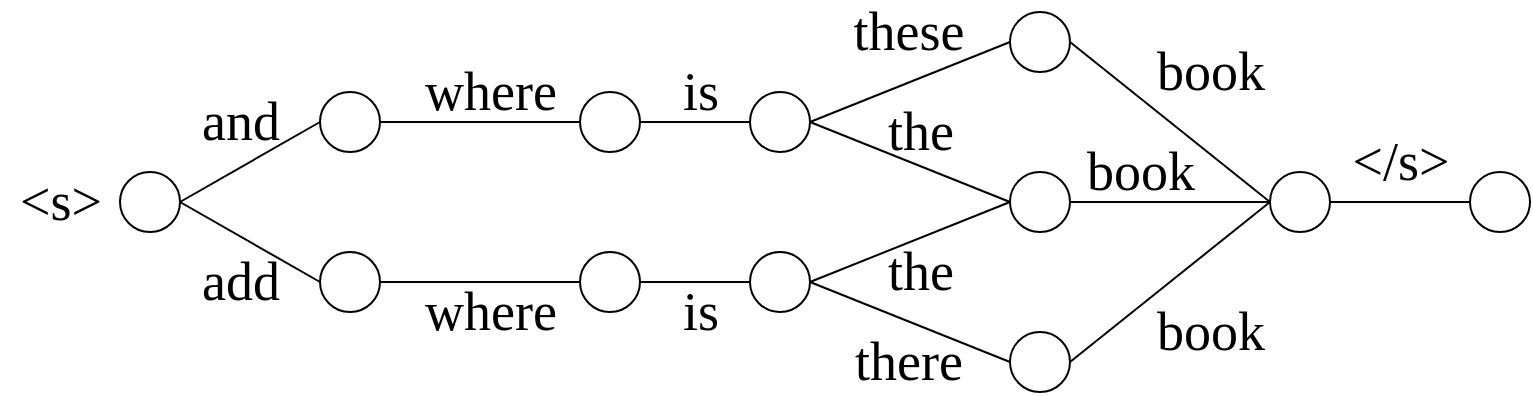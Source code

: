 <mxfile version="17.1.3" type="github">
  <diagram id="GkwxvoKI0v0egCr2lqlU" name="Page-1">
    <mxGraphModel dx="946" dy="645" grid="1" gridSize="10" guides="1" tooltips="1" connect="1" arrows="1" fold="1" page="1" pageScale="1" pageWidth="850" pageHeight="1100" math="0" shadow="0">
      <root>
        <mxCell id="0" />
        <mxCell id="1" parent="0" />
        <mxCell id="Pq7oBgW0rJb-S-d0AddA-2" style="rounded=0;orthogonalLoop=1;jettySize=auto;html=1;exitX=1;exitY=0.5;exitDx=0;exitDy=0;entryX=0;entryY=0.5;entryDx=0;entryDy=0;endArrow=none;endFill=0;fontColor=#000000;strokeColor=#000000;fillColor=#e51400;" parent="1" source="Pq7oBgW0rJb-S-d0AddA-4" target="Pq7oBgW0rJb-S-d0AddA-7" edge="1">
          <mxGeometry relative="1" as="geometry" />
        </mxCell>
        <mxCell id="Pq7oBgW0rJb-S-d0AddA-3" style="edgeStyle=none;rounded=0;orthogonalLoop=1;jettySize=auto;html=1;exitX=1;exitY=0.5;exitDx=0;exitDy=0;entryX=0;entryY=0.5;entryDx=0;entryDy=0;endArrow=none;endFill=0;fontColor=#000000;strokeColor=#000000;fillColor=#e51400;" parent="1" source="uQF2bjW9X4T5isOUZy0i-4" target="Pq7oBgW0rJb-S-d0AddA-10" edge="1">
          <mxGeometry relative="1" as="geometry" />
        </mxCell>
        <mxCell id="Pq7oBgW0rJb-S-d0AddA-4" value="" style="ellipse;whiteSpace=wrap;html=1;aspect=fixed;fillColor=none;" parent="1" vertex="1">
          <mxGeometry x="760" y="143" width="30" height="30" as="geometry" />
        </mxCell>
        <mxCell id="Pq7oBgW0rJb-S-d0AddA-5" style="edgeStyle=none;rounded=0;orthogonalLoop=1;jettySize=auto;html=1;exitX=1;exitY=0.5;exitDx=0;exitDy=0;entryX=0;entryY=0.5;entryDx=0;entryDy=0;endArrow=none;endFill=0;" parent="1" source="Pq7oBgW0rJb-S-d0AddA-7" target="Pq7oBgW0rJb-S-d0AddA-12" edge="1">
          <mxGeometry relative="1" as="geometry" />
        </mxCell>
        <mxCell id="Pq7oBgW0rJb-S-d0AddA-6" style="edgeStyle=none;rounded=0;orthogonalLoop=1;jettySize=auto;html=1;exitX=1;exitY=0.5;exitDx=0;exitDy=0;entryX=0;entryY=0.5;entryDx=0;entryDy=0;endArrow=none;endFill=0;strokeColor=#000000;fillColor=#e51400;" parent="1" source="Pq7oBgW0rJb-S-d0AddA-7" target="Pq7oBgW0rJb-S-d0AddA-15" edge="1">
          <mxGeometry relative="1" as="geometry" />
        </mxCell>
        <mxCell id="Pq7oBgW0rJb-S-d0AddA-7" value="" style="ellipse;whiteSpace=wrap;html=1;aspect=fixed;fillColor=none;fontColor=#000000;" parent="1" vertex="1">
          <mxGeometry x="845" y="143" width="30" height="30" as="geometry" />
        </mxCell>
        <mxCell id="Pq7oBgW0rJb-S-d0AddA-8" style="edgeStyle=none;rounded=0;orthogonalLoop=1;jettySize=auto;html=1;exitX=1;exitY=0.5;exitDx=0;exitDy=0;endArrow=none;endFill=0;entryX=0;entryY=0.5;entryDx=0;entryDy=0;strokeColor=#000000;fillColor=#e51400;" parent="1" source="Pq7oBgW0rJb-S-d0AddA-10" target="Pq7oBgW0rJb-S-d0AddA-15" edge="1">
          <mxGeometry relative="1" as="geometry">
            <mxPoint x="1045" y="223" as="targetPoint" />
          </mxGeometry>
        </mxCell>
        <mxCell id="Pq7oBgW0rJb-S-d0AddA-9" style="edgeStyle=none;rounded=0;orthogonalLoop=1;jettySize=auto;html=1;exitX=1;exitY=0.5;exitDx=0;exitDy=0;entryX=0;entryY=0.5;entryDx=0;entryDy=0;endArrow=none;endFill=0;" parent="1" source="Pq7oBgW0rJb-S-d0AddA-10" target="Pq7oBgW0rJb-S-d0AddA-17" edge="1">
          <mxGeometry relative="1" as="geometry" />
        </mxCell>
        <mxCell id="Pq7oBgW0rJb-S-d0AddA-10" value="" style="ellipse;whiteSpace=wrap;html=1;aspect=fixed;fillColor=none;fontColor=#000000;" parent="1" vertex="1">
          <mxGeometry x="845" y="223" width="30" height="30" as="geometry" />
        </mxCell>
        <mxCell id="Pq7oBgW0rJb-S-d0AddA-11" style="edgeStyle=none;rounded=0;orthogonalLoop=1;jettySize=auto;html=1;exitX=1;exitY=0.5;exitDx=0;exitDy=0;entryX=0;entryY=0.5;entryDx=0;entryDy=0;fontSize=18;endArrow=none;endFill=0;" parent="1" source="Pq7oBgW0rJb-S-d0AddA-12" target="Pq7oBgW0rJb-S-d0AddA-28" edge="1">
          <mxGeometry relative="1" as="geometry" />
        </mxCell>
        <mxCell id="Pq7oBgW0rJb-S-d0AddA-12" value="" style="ellipse;whiteSpace=wrap;html=1;aspect=fixed;" parent="1" vertex="1">
          <mxGeometry x="975" y="103" width="30" height="30" as="geometry" />
        </mxCell>
        <mxCell id="Pq7oBgW0rJb-S-d0AddA-13" style="edgeStyle=none;rounded=0;orthogonalLoop=1;jettySize=auto;html=1;exitX=1;exitY=0.5;exitDx=0;exitDy=0;entryX=0;entryY=0.5;entryDx=0;entryDy=0;fontSize=18;endArrow=none;endFill=0;" parent="1" source="Pq7oBgW0rJb-S-d0AddA-15" target="Pq7oBgW0rJb-S-d0AddA-28" edge="1">
          <mxGeometry relative="1" as="geometry" />
        </mxCell>
        <mxCell id="Pq7oBgW0rJb-S-d0AddA-15" value="" style="ellipse;whiteSpace=wrap;html=1;aspect=fixed;fillColor=none;" parent="1" vertex="1">
          <mxGeometry x="975" y="183" width="30" height="30" as="geometry" />
        </mxCell>
        <mxCell id="Pq7oBgW0rJb-S-d0AddA-16" style="edgeStyle=none;rounded=0;orthogonalLoop=1;jettySize=auto;html=1;exitX=1;exitY=0.5;exitDx=0;exitDy=0;entryX=0;entryY=0.5;entryDx=0;entryDy=0;fontSize=18;endArrow=none;endFill=0;" parent="1" source="Pq7oBgW0rJb-S-d0AddA-17" target="Pq7oBgW0rJb-S-d0AddA-28" edge="1">
          <mxGeometry relative="1" as="geometry">
            <mxPoint x="1095" y="238" as="targetPoint" />
          </mxGeometry>
        </mxCell>
        <mxCell id="Pq7oBgW0rJb-S-d0AddA-17" value="" style="ellipse;whiteSpace=wrap;html=1;aspect=fixed;" parent="1" vertex="1">
          <mxGeometry x="975" y="263" width="30" height="30" as="geometry" />
        </mxCell>
        <mxCell id="Pq7oBgW0rJb-S-d0AddA-24" style="edgeStyle=none;rounded=0;orthogonalLoop=1;jettySize=auto;html=1;exitX=1;exitY=0.5;exitDx=0;exitDy=0;entryX=0;entryY=0.5;entryDx=0;entryDy=0;fontSize=18;endArrow=none;endFill=0;" parent="1" source="Pq7oBgW0rJb-S-d0AddA-25" target="Pq7oBgW0rJb-S-d0AddA-4" edge="1">
          <mxGeometry relative="1" as="geometry" />
        </mxCell>
        <mxCell id="uQF2bjW9X4T5isOUZy0i-5" style="rounded=0;orthogonalLoop=1;jettySize=auto;html=1;exitX=1;exitY=0.5;exitDx=0;exitDy=0;entryX=0;entryY=0.5;entryDx=0;entryDy=0;fontFamily=Georgia;fontSize=27;endArrow=none;endFill=0;" parent="1" source="W6WGtc0itYHZjcN9KtVL-1" target="uQF2bjW9X4T5isOUZy0i-4" edge="1">
          <mxGeometry relative="1" as="geometry" />
        </mxCell>
        <mxCell id="Pq7oBgW0rJb-S-d0AddA-25" value="" style="ellipse;whiteSpace=wrap;html=1;aspect=fixed;" parent="1" vertex="1">
          <mxGeometry x="630" y="143" width="30" height="30" as="geometry" />
        </mxCell>
        <mxCell id="Pq7oBgW0rJb-S-d0AddA-27" style="edgeStyle=none;rounded=0;orthogonalLoop=1;jettySize=auto;html=1;exitX=1;exitY=0.5;exitDx=0;exitDy=0;entryX=0;entryY=0.5;entryDx=0;entryDy=0;fontSize=18;endArrow=none;endFill=0;" parent="1" source="Pq7oBgW0rJb-S-d0AddA-28" target="Pq7oBgW0rJb-S-d0AddA-35" edge="1">
          <mxGeometry relative="1" as="geometry" />
        </mxCell>
        <mxCell id="Pq7oBgW0rJb-S-d0AddA-28" value="" style="ellipse;whiteSpace=wrap;html=1;aspect=fixed;" parent="1" vertex="1">
          <mxGeometry x="1105" y="183" width="30" height="30" as="geometry" />
        </mxCell>
        <mxCell id="Pq7oBgW0rJb-S-d0AddA-35" value="" style="ellipse;whiteSpace=wrap;html=1;aspect=fixed;" parent="1" vertex="1">
          <mxGeometry x="1205" y="183" width="30" height="30" as="geometry" />
        </mxCell>
        <mxCell id="uQF2bjW9X4T5isOUZy0i-3" value="&lt;font style=&quot;font-size: 27px&quot; face=&quot;Georgia&quot;&gt;&amp;lt;s&amp;gt;&lt;/font&gt;" style="text;html=1;align=center;verticalAlign=middle;resizable=0;points=[];autosize=1;strokeColor=none;fillColor=none;" parent="1" vertex="1">
          <mxGeometry x="470" y="188" width="60" height="20" as="geometry" />
        </mxCell>
        <mxCell id="uQF2bjW9X4T5isOUZy0i-4" value="" style="ellipse;whiteSpace=wrap;html=1;aspect=fixed;fillColor=none;" parent="1" vertex="1">
          <mxGeometry x="760" y="223" width="30" height="30" as="geometry" />
        </mxCell>
        <mxCell id="uQF2bjW9X4T5isOUZy0i-6" value="&lt;font style=&quot;font-size: 27px&quot; face=&quot;Georgia&quot;&gt;where&lt;/font&gt;" style="text;html=1;align=center;verticalAlign=middle;resizable=0;points=[];autosize=1;strokeColor=none;fillColor=none;" parent="1" vertex="1">
          <mxGeometry x="670" y="133" width="90" height="20" as="geometry" />
        </mxCell>
        <mxCell id="uQF2bjW9X4T5isOUZy0i-7" value="&lt;font style=&quot;font-size: 27px&quot; face=&quot;Georgia&quot;&gt;where&lt;/font&gt;" style="text;html=1;align=center;verticalAlign=middle;resizable=0;points=[];autosize=1;strokeColor=none;fillColor=none;" parent="1" vertex="1">
          <mxGeometry x="670" y="243" width="90" height="20" as="geometry" />
        </mxCell>
        <mxCell id="uQF2bjW9X4T5isOUZy0i-8" value="&lt;font style=&quot;font-size: 27px&quot; face=&quot;Georgia&quot;&gt;is&lt;/font&gt;" style="text;html=1;align=center;verticalAlign=middle;resizable=0;points=[];autosize=1;strokeColor=none;fillColor=none;fontColor=#000000;" parent="1" vertex="1">
          <mxGeometry x="800" y="133" width="40" height="20" as="geometry" />
        </mxCell>
        <mxCell id="uQF2bjW9X4T5isOUZy0i-9" value="&lt;font style=&quot;font-size: 27px&quot; face=&quot;Georgia&quot;&gt;is&lt;/font&gt;" style="text;html=1;align=center;verticalAlign=middle;resizable=0;points=[];autosize=1;strokeColor=none;fillColor=none;fontColor=#000000;" parent="1" vertex="1">
          <mxGeometry x="800" y="243" width="40" height="20" as="geometry" />
        </mxCell>
        <mxCell id="uQF2bjW9X4T5isOUZy0i-10" value="&lt;font style=&quot;font-size: 27px&quot; face=&quot;Georgia&quot;&gt;the&lt;/font&gt;" style="text;html=1;align=center;verticalAlign=middle;resizable=0;points=[];autosize=1;strokeColor=none;fillColor=none;fontColor=#000000;" parent="1" vertex="1">
          <mxGeometry x="905" y="223" width="50" height="20" as="geometry" />
        </mxCell>
        <mxCell id="uQF2bjW9X4T5isOUZy0i-11" value="&lt;font style=&quot;font-size: 27px&quot; face=&quot;Georgia&quot;&gt;the&lt;/font&gt;" style="text;html=1;align=center;verticalAlign=middle;resizable=0;points=[];autosize=1;strokeColor=none;fillColor=none;fontColor=#000000;" parent="1" vertex="1">
          <mxGeometry x="905" y="153" width="50" height="20" as="geometry" />
        </mxCell>
        <mxCell id="uQF2bjW9X4T5isOUZy0i-12" value="&lt;font style=&quot;font-size: 27px&quot; face=&quot;Georgia&quot;&gt;these&lt;/font&gt;" style="text;html=1;align=center;verticalAlign=middle;resizable=0;points=[];autosize=1;strokeColor=none;fillColor=none;" parent="1" vertex="1">
          <mxGeometry x="884" y="103" width="80" height="20" as="geometry" />
        </mxCell>
        <mxCell id="uQF2bjW9X4T5isOUZy0i-13" value="&lt;font style=&quot;font-size: 27px&quot; face=&quot;Georgia&quot;&gt;there&lt;/font&gt;" style="text;html=1;align=center;verticalAlign=middle;resizable=0;points=[];autosize=1;strokeColor=none;fillColor=none;fontColor=#000000;" parent="1" vertex="1">
          <mxGeometry x="884" y="268" width="80" height="20" as="geometry" />
        </mxCell>
        <mxCell id="uQF2bjW9X4T5isOUZy0i-14" value="&lt;font style=&quot;font-size: 27px&quot; face=&quot;Georgia&quot;&gt;book&lt;/font&gt;" style="text;html=1;align=center;verticalAlign=middle;resizable=0;points=[];autosize=1;strokeColor=none;fillColor=none;" parent="1" vertex="1">
          <mxGeometry x="1040" y="123" width="70" height="20" as="geometry" />
        </mxCell>
        <mxCell id="uQF2bjW9X4T5isOUZy0i-15" value="&lt;font style=&quot;font-size: 27px&quot; face=&quot;Georgia&quot;&gt;book&lt;/font&gt;" style="text;html=1;align=center;verticalAlign=middle;resizable=0;points=[];autosize=1;strokeColor=none;fillColor=none;" parent="1" vertex="1">
          <mxGeometry x="1005" y="173" width="70" height="20" as="geometry" />
        </mxCell>
        <mxCell id="uQF2bjW9X4T5isOUZy0i-18" value="&lt;font style=&quot;font-size: 27px&quot; face=&quot;Georgia&quot;&gt;&amp;lt;/s&amp;gt;&lt;/font&gt;" style="text;html=1;align=center;verticalAlign=middle;resizable=0;points=[];autosize=1;strokeColor=none;fillColor=none;" parent="1" vertex="1">
          <mxGeometry x="1135" y="168" width="70" height="20" as="geometry" />
        </mxCell>
        <mxCell id="uQF2bjW9X4T5isOUZy0i-108" value="&lt;font style=&quot;font-size: 27px&quot; face=&quot;Georgia&quot;&gt;book&lt;br&gt;&lt;/font&gt;" style="text;html=1;align=center;verticalAlign=middle;resizable=0;points=[];autosize=1;strokeColor=none;fillColor=none;" parent="1" vertex="1">
          <mxGeometry x="1040" y="253" width="70" height="20" as="geometry" />
        </mxCell>
        <mxCell id="W6WGtc0itYHZjcN9KtVL-1" value="" style="ellipse;whiteSpace=wrap;html=1;aspect=fixed;" parent="1" vertex="1">
          <mxGeometry x="630" y="223" width="30" height="30" as="geometry" />
        </mxCell>
        <mxCell id="W6WGtc0itYHZjcN9KtVL-3" style="rounded=0;orthogonalLoop=1;jettySize=auto;html=1;exitX=1;exitY=0.5;exitDx=0;exitDy=0;entryX=0;entryY=0.5;entryDx=0;entryDy=0;endArrow=none;endFill=0;" parent="1" source="W6WGtc0itYHZjcN9KtVL-2" target="Pq7oBgW0rJb-S-d0AddA-25" edge="1">
          <mxGeometry relative="1" as="geometry" />
        </mxCell>
        <mxCell id="W6WGtc0itYHZjcN9KtVL-4" style="rounded=0;orthogonalLoop=1;jettySize=auto;html=1;exitX=1;exitY=0.5;exitDx=0;exitDy=0;entryX=0;entryY=0.5;entryDx=0;entryDy=0;endArrow=none;endFill=0;" parent="1" source="W6WGtc0itYHZjcN9KtVL-2" target="W6WGtc0itYHZjcN9KtVL-1" edge="1">
          <mxGeometry relative="1" as="geometry" />
        </mxCell>
        <mxCell id="W6WGtc0itYHZjcN9KtVL-2" value="" style="ellipse;whiteSpace=wrap;html=1;aspect=fixed;" parent="1" vertex="1">
          <mxGeometry x="530" y="183" width="30" height="30" as="geometry" />
        </mxCell>
        <mxCell id="W6WGtc0itYHZjcN9KtVL-5" value="&lt;font style=&quot;font-size: 27px&quot; face=&quot;Georgia&quot;&gt;and&lt;/font&gt;" style="text;html=1;align=center;verticalAlign=middle;resizable=0;points=[];autosize=1;strokeColor=none;fillColor=none;" parent="1" vertex="1">
          <mxGeometry x="560" y="148" width="60" height="20" as="geometry" />
        </mxCell>
        <mxCell id="W6WGtc0itYHZjcN9KtVL-6" value="&lt;font style=&quot;font-size: 27px&quot; face=&quot;Georgia&quot;&gt;add&lt;/font&gt;" style="text;html=1;align=center;verticalAlign=middle;resizable=0;points=[];autosize=1;strokeColor=none;fillColor=none;" parent="1" vertex="1">
          <mxGeometry x="560" y="228" width="60" height="20" as="geometry" />
        </mxCell>
      </root>
    </mxGraphModel>
  </diagram>
</mxfile>
